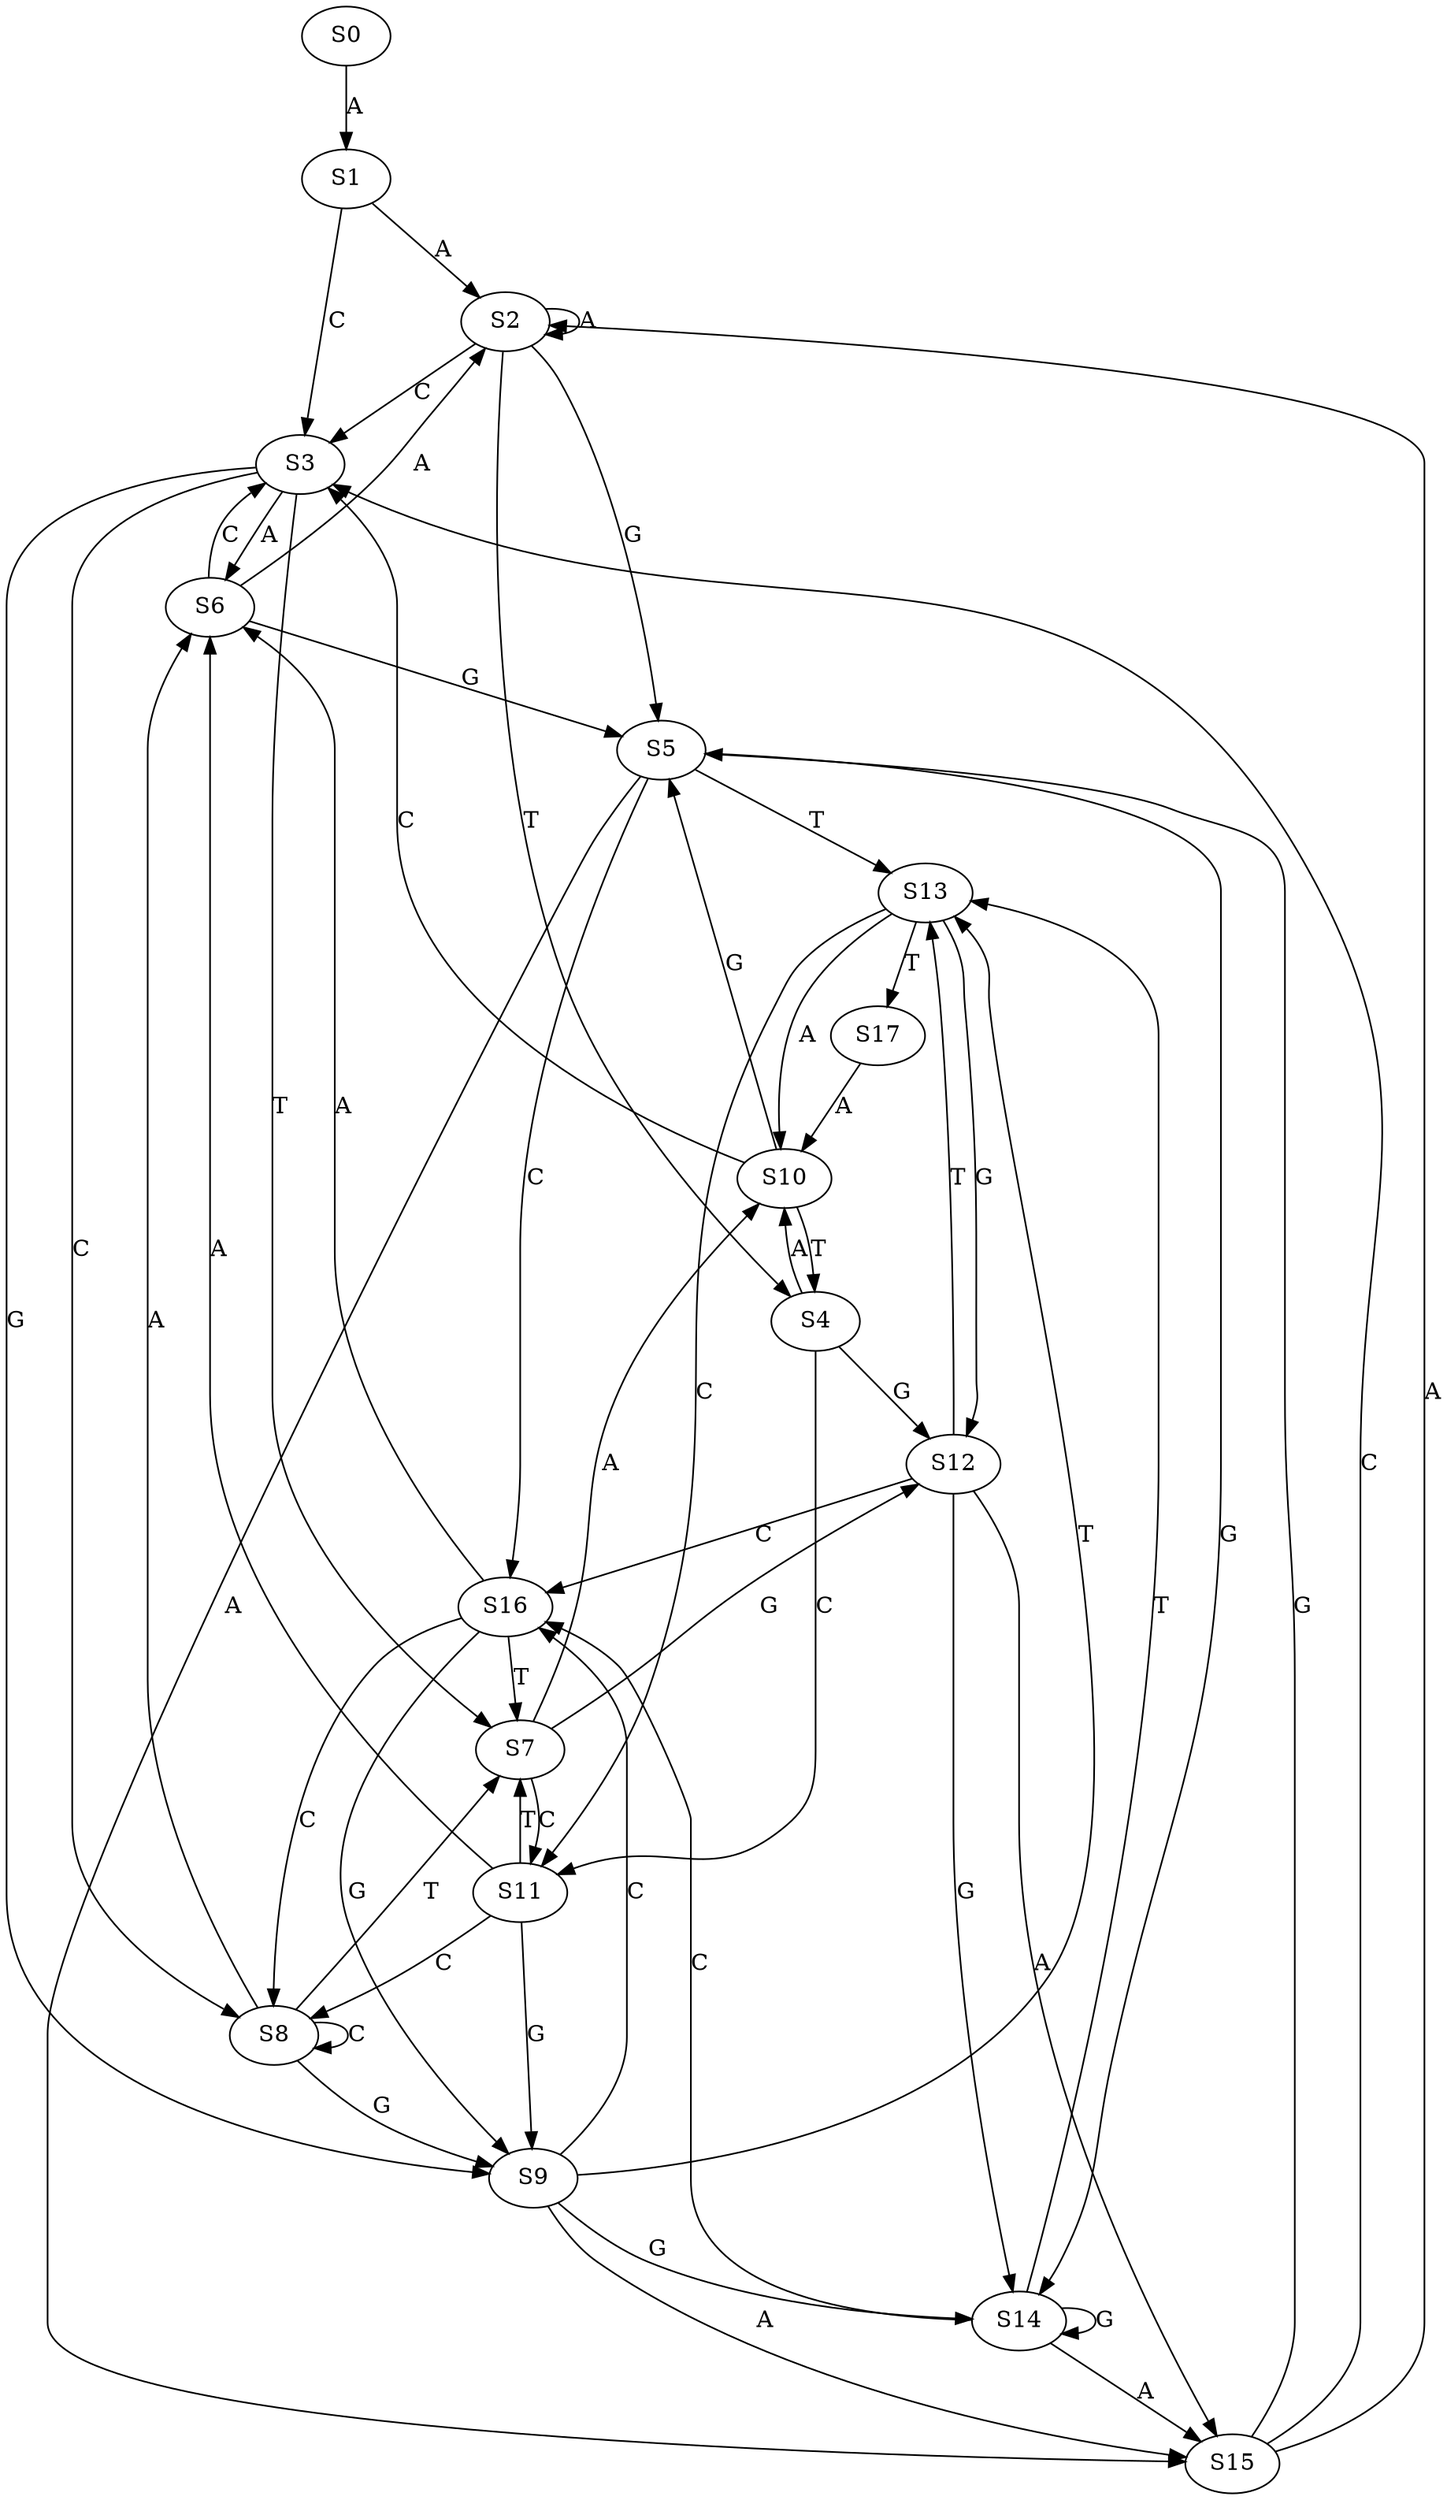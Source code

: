 strict digraph  {
	S0 -> S1 [ label = A ];
	S1 -> S2 [ label = A ];
	S1 -> S3 [ label = C ];
	S2 -> S4 [ label = T ];
	S2 -> S3 [ label = C ];
	S2 -> S5 [ label = G ];
	S2 -> S2 [ label = A ];
	S3 -> S6 [ label = A ];
	S3 -> S7 [ label = T ];
	S3 -> S8 [ label = C ];
	S3 -> S9 [ label = G ];
	S4 -> S10 [ label = A ];
	S4 -> S11 [ label = C ];
	S4 -> S12 [ label = G ];
	S5 -> S13 [ label = T ];
	S5 -> S14 [ label = G ];
	S5 -> S15 [ label = A ];
	S5 -> S16 [ label = C ];
	S6 -> S5 [ label = G ];
	S6 -> S3 [ label = C ];
	S6 -> S2 [ label = A ];
	S7 -> S12 [ label = G ];
	S7 -> S11 [ label = C ];
	S7 -> S10 [ label = A ];
	S8 -> S9 [ label = G ];
	S8 -> S8 [ label = C ];
	S8 -> S6 [ label = A ];
	S8 -> S7 [ label = T ];
	S9 -> S14 [ label = G ];
	S9 -> S13 [ label = T ];
	S9 -> S15 [ label = A ];
	S9 -> S16 [ label = C ];
	S10 -> S5 [ label = G ];
	S10 -> S4 [ label = T ];
	S10 -> S3 [ label = C ];
	S11 -> S7 [ label = T ];
	S11 -> S9 [ label = G ];
	S11 -> S8 [ label = C ];
	S11 -> S6 [ label = A ];
	S12 -> S15 [ label = A ];
	S12 -> S13 [ label = T ];
	S12 -> S14 [ label = G ];
	S12 -> S16 [ label = C ];
	S13 -> S10 [ label = A ];
	S13 -> S11 [ label = C ];
	S13 -> S12 [ label = G ];
	S13 -> S17 [ label = T ];
	S14 -> S15 [ label = A ];
	S14 -> S13 [ label = T ];
	S14 -> S14 [ label = G ];
	S14 -> S16 [ label = C ];
	S15 -> S5 [ label = G ];
	S15 -> S2 [ label = A ];
	S15 -> S3 [ label = C ];
	S16 -> S8 [ label = C ];
	S16 -> S6 [ label = A ];
	S16 -> S7 [ label = T ];
	S16 -> S9 [ label = G ];
	S17 -> S10 [ label = A ];
}
